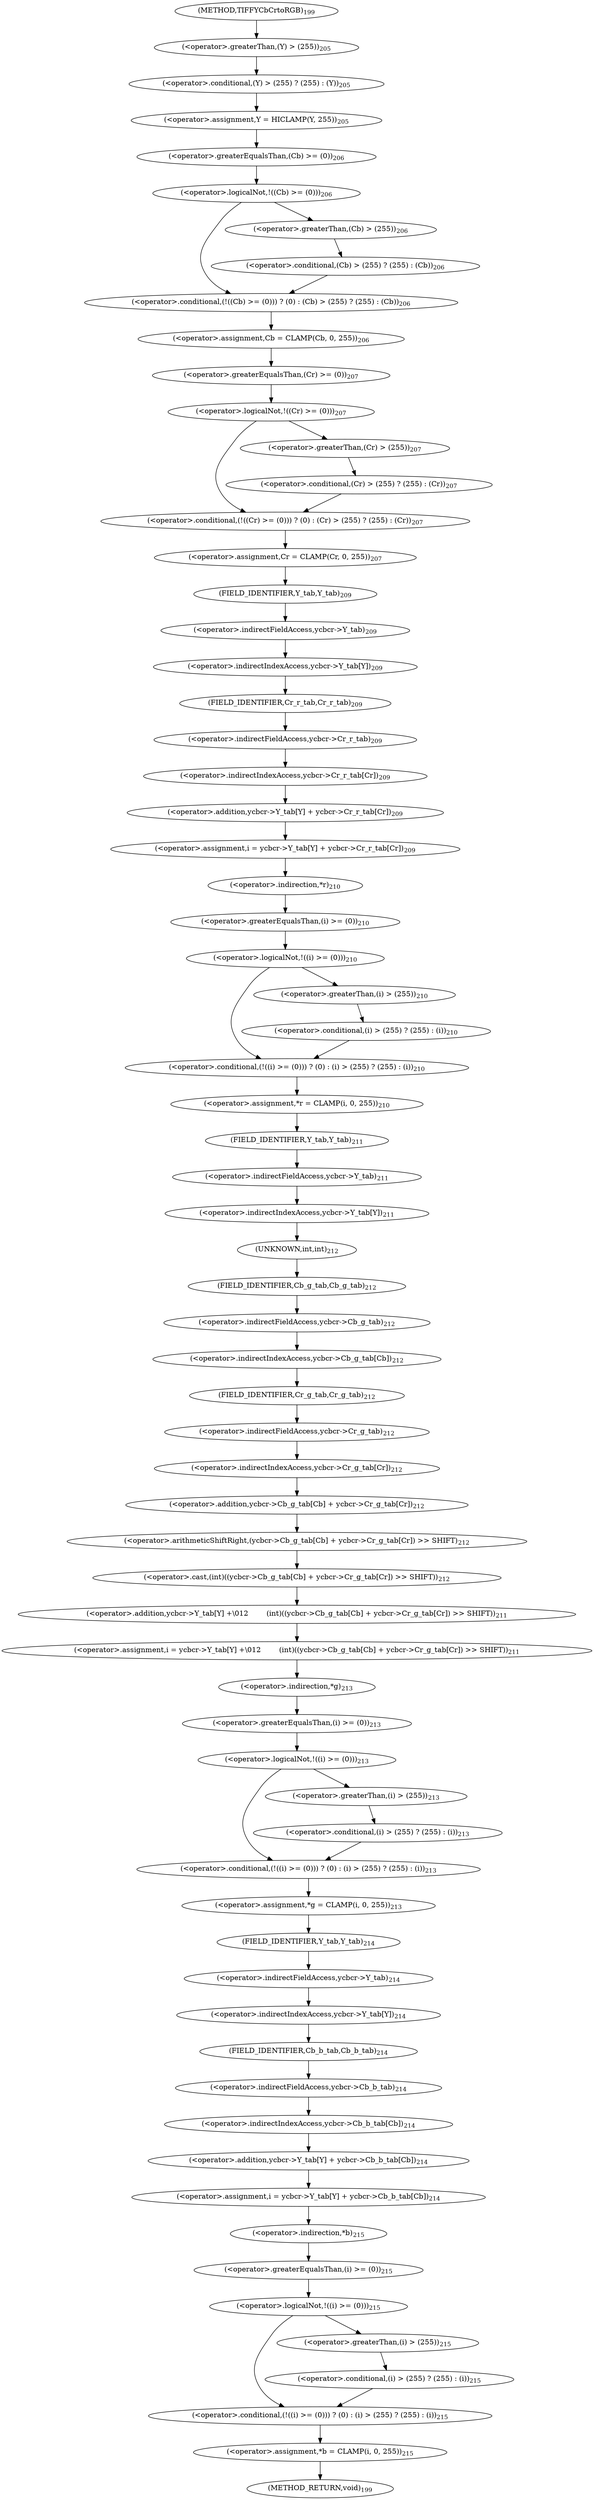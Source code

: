 digraph "TIFFYCbCrtoRGB" {  
"7220" [label = <(&lt;operator&gt;.assignment,Y = HICLAMP(Y, 255))<SUB>205</SUB>> ]
"7228" [label = <(&lt;operator&gt;.assignment,Cb = CLAMP(Cb, 0, 255))<SUB>206</SUB>> ]
"7242" [label = <(&lt;operator&gt;.assignment,Cr = CLAMP(Cr, 0, 255))<SUB>207</SUB>> ]
"7256" [label = <(&lt;operator&gt;.assignment,i = ycbcr-&gt;Y_tab[Y] + ycbcr-&gt;Cr_r_tab[Cr])<SUB>209</SUB>> ]
"7269" [label = <(&lt;operator&gt;.assignment,*r = CLAMP(i, 0, 255))<SUB>210</SUB>> ]
"7284" [label = <(&lt;operator&gt;.assignment,i = ycbcr-&gt;Y_tab[Y] +\012        (int)((ycbcr-&gt;Cb_g_tab[Cb] + ycbcr-&gt;Cr_g_tab[Cr]) &gt;&gt; SHIFT))<SUB>211</SUB>> ]
"7307" [label = <(&lt;operator&gt;.assignment,*g = CLAMP(i, 0, 255))<SUB>213</SUB>> ]
"7322" [label = <(&lt;operator&gt;.assignment,i = ycbcr-&gt;Y_tab[Y] + ycbcr-&gt;Cb_b_tab[Cb])<SUB>214</SUB>> ]
"7335" [label = <(&lt;operator&gt;.assignment,*b = CLAMP(i, 0, 255))<SUB>215</SUB>> ]
"7222" [label = <(&lt;operator&gt;.conditional,(Y) &gt; (255) ? (255) : (Y))<SUB>205</SUB>> ]
"7230" [label = <(&lt;operator&gt;.conditional,(!((Cb) &gt;= (0))) ? (0) : (Cb) &gt; (255) ? (255) : (Cb))<SUB>206</SUB>> ]
"7244" [label = <(&lt;operator&gt;.conditional,(!((Cr) &gt;= (0))) ? (0) : (Cr) &gt; (255) ? (255) : (Cr))<SUB>207</SUB>> ]
"7258" [label = <(&lt;operator&gt;.addition,ycbcr-&gt;Y_tab[Y] + ycbcr-&gt;Cr_r_tab[Cr])<SUB>209</SUB>> ]
"7270" [label = <(&lt;operator&gt;.indirection,*r)<SUB>210</SUB>> ]
"7272" [label = <(&lt;operator&gt;.conditional,(!((i) &gt;= (0))) ? (0) : (i) &gt; (255) ? (255) : (i))<SUB>210</SUB>> ]
"7286" [label = <(&lt;operator&gt;.addition,ycbcr-&gt;Y_tab[Y] +\012        (int)((ycbcr-&gt;Cb_g_tab[Cb] + ycbcr-&gt;Cr_g_tab[Cr]) &gt;&gt; SHIFT))<SUB>211</SUB>> ]
"7308" [label = <(&lt;operator&gt;.indirection,*g)<SUB>213</SUB>> ]
"7310" [label = <(&lt;operator&gt;.conditional,(!((i) &gt;= (0))) ? (0) : (i) &gt; (255) ? (255) : (i))<SUB>213</SUB>> ]
"7324" [label = <(&lt;operator&gt;.addition,ycbcr-&gt;Y_tab[Y] + ycbcr-&gt;Cb_b_tab[Cb])<SUB>214</SUB>> ]
"7336" [label = <(&lt;operator&gt;.indirection,*b)<SUB>215</SUB>> ]
"7338" [label = <(&lt;operator&gt;.conditional,(!((i) &gt;= (0))) ? (0) : (i) &gt; (255) ? (255) : (i))<SUB>215</SUB>> ]
"7223" [label = <(&lt;operator&gt;.greaterThan,(Y) &gt; (255))<SUB>205</SUB>> ]
"7231" [label = <(&lt;operator&gt;.logicalNot,!((Cb) &gt;= (0)))<SUB>206</SUB>> ]
"7236" [label = <(&lt;operator&gt;.conditional,(Cb) &gt; (255) ? (255) : (Cb))<SUB>206</SUB>> ]
"7245" [label = <(&lt;operator&gt;.logicalNot,!((Cr) &gt;= (0)))<SUB>207</SUB>> ]
"7250" [label = <(&lt;operator&gt;.conditional,(Cr) &gt; (255) ? (255) : (Cr))<SUB>207</SUB>> ]
"7259" [label = <(&lt;operator&gt;.indirectIndexAccess,ycbcr-&gt;Y_tab[Y])<SUB>209</SUB>> ]
"7264" [label = <(&lt;operator&gt;.indirectIndexAccess,ycbcr-&gt;Cr_r_tab[Cr])<SUB>209</SUB>> ]
"7273" [label = <(&lt;operator&gt;.logicalNot,!((i) &gt;= (0)))<SUB>210</SUB>> ]
"7278" [label = <(&lt;operator&gt;.conditional,(i) &gt; (255) ? (255) : (i))<SUB>210</SUB>> ]
"7287" [label = <(&lt;operator&gt;.indirectIndexAccess,ycbcr-&gt;Y_tab[Y])<SUB>211</SUB>> ]
"7292" [label = <(&lt;operator&gt;.cast,(int)((ycbcr-&gt;Cb_g_tab[Cb] + ycbcr-&gt;Cr_g_tab[Cr]) &gt;&gt; SHIFT))<SUB>212</SUB>> ]
"7311" [label = <(&lt;operator&gt;.logicalNot,!((i) &gt;= (0)))<SUB>213</SUB>> ]
"7316" [label = <(&lt;operator&gt;.conditional,(i) &gt; (255) ? (255) : (i))<SUB>213</SUB>> ]
"7325" [label = <(&lt;operator&gt;.indirectIndexAccess,ycbcr-&gt;Y_tab[Y])<SUB>214</SUB>> ]
"7330" [label = <(&lt;operator&gt;.indirectIndexAccess,ycbcr-&gt;Cb_b_tab[Cb])<SUB>214</SUB>> ]
"7339" [label = <(&lt;operator&gt;.logicalNot,!((i) &gt;= (0)))<SUB>215</SUB>> ]
"7344" [label = <(&lt;operator&gt;.conditional,(i) &gt; (255) ? (255) : (i))<SUB>215</SUB>> ]
"7232" [label = <(&lt;operator&gt;.greaterEqualsThan,(Cb) &gt;= (0))<SUB>206</SUB>> ]
"7237" [label = <(&lt;operator&gt;.greaterThan,(Cb) &gt; (255))<SUB>206</SUB>> ]
"7246" [label = <(&lt;operator&gt;.greaterEqualsThan,(Cr) &gt;= (0))<SUB>207</SUB>> ]
"7251" [label = <(&lt;operator&gt;.greaterThan,(Cr) &gt; (255))<SUB>207</SUB>> ]
"7260" [label = <(&lt;operator&gt;.indirectFieldAccess,ycbcr-&gt;Y_tab)<SUB>209</SUB>> ]
"7265" [label = <(&lt;operator&gt;.indirectFieldAccess,ycbcr-&gt;Cr_r_tab)<SUB>209</SUB>> ]
"7274" [label = <(&lt;operator&gt;.greaterEqualsThan,(i) &gt;= (0))<SUB>210</SUB>> ]
"7279" [label = <(&lt;operator&gt;.greaterThan,(i) &gt; (255))<SUB>210</SUB>> ]
"7288" [label = <(&lt;operator&gt;.indirectFieldAccess,ycbcr-&gt;Y_tab)<SUB>211</SUB>> ]
"7293" [label = <(UNKNOWN,int,int)<SUB>212</SUB>> ]
"7294" [label = <(&lt;operator&gt;.arithmeticShiftRight,(ycbcr-&gt;Cb_g_tab[Cb] + ycbcr-&gt;Cr_g_tab[Cr]) &gt;&gt; SHIFT)<SUB>212</SUB>> ]
"7312" [label = <(&lt;operator&gt;.greaterEqualsThan,(i) &gt;= (0))<SUB>213</SUB>> ]
"7317" [label = <(&lt;operator&gt;.greaterThan,(i) &gt; (255))<SUB>213</SUB>> ]
"7326" [label = <(&lt;operator&gt;.indirectFieldAccess,ycbcr-&gt;Y_tab)<SUB>214</SUB>> ]
"7331" [label = <(&lt;operator&gt;.indirectFieldAccess,ycbcr-&gt;Cb_b_tab)<SUB>214</SUB>> ]
"7340" [label = <(&lt;operator&gt;.greaterEqualsThan,(i) &gt;= (0))<SUB>215</SUB>> ]
"7345" [label = <(&lt;operator&gt;.greaterThan,(i) &gt; (255))<SUB>215</SUB>> ]
"7262" [label = <(FIELD_IDENTIFIER,Y_tab,Y_tab)<SUB>209</SUB>> ]
"7267" [label = <(FIELD_IDENTIFIER,Cr_r_tab,Cr_r_tab)<SUB>209</SUB>> ]
"7290" [label = <(FIELD_IDENTIFIER,Y_tab,Y_tab)<SUB>211</SUB>> ]
"7295" [label = <(&lt;operator&gt;.addition,ycbcr-&gt;Cb_g_tab[Cb] + ycbcr-&gt;Cr_g_tab[Cr])<SUB>212</SUB>> ]
"7328" [label = <(FIELD_IDENTIFIER,Y_tab,Y_tab)<SUB>214</SUB>> ]
"7333" [label = <(FIELD_IDENTIFIER,Cb_b_tab,Cb_b_tab)<SUB>214</SUB>> ]
"7296" [label = <(&lt;operator&gt;.indirectIndexAccess,ycbcr-&gt;Cb_g_tab[Cb])<SUB>212</SUB>> ]
"7301" [label = <(&lt;operator&gt;.indirectIndexAccess,ycbcr-&gt;Cr_g_tab[Cr])<SUB>212</SUB>> ]
"7297" [label = <(&lt;operator&gt;.indirectFieldAccess,ycbcr-&gt;Cb_g_tab)<SUB>212</SUB>> ]
"7302" [label = <(&lt;operator&gt;.indirectFieldAccess,ycbcr-&gt;Cr_g_tab)<SUB>212</SUB>> ]
"7299" [label = <(FIELD_IDENTIFIER,Cb_g_tab,Cb_g_tab)<SUB>212</SUB>> ]
"7304" [label = <(FIELD_IDENTIFIER,Cr_g_tab,Cr_g_tab)<SUB>212</SUB>> ]
"7210" [label = <(METHOD,TIFFYCbCrtoRGB)<SUB>199</SUB>> ]
"7350" [label = <(METHOD_RETURN,void)<SUB>199</SUB>> ]
  "7220" -> "7232" 
  "7228" -> "7246" 
  "7242" -> "7262" 
  "7256" -> "7270" 
  "7269" -> "7290" 
  "7284" -> "7308" 
  "7307" -> "7328" 
  "7322" -> "7336" 
  "7335" -> "7350" 
  "7222" -> "7220" 
  "7230" -> "7228" 
  "7244" -> "7242" 
  "7258" -> "7256" 
  "7270" -> "7274" 
  "7272" -> "7269" 
  "7286" -> "7284" 
  "7308" -> "7312" 
  "7310" -> "7307" 
  "7324" -> "7322" 
  "7336" -> "7340" 
  "7338" -> "7335" 
  "7223" -> "7222" 
  "7231" -> "7230" 
  "7231" -> "7237" 
  "7236" -> "7230" 
  "7245" -> "7244" 
  "7245" -> "7251" 
  "7250" -> "7244" 
  "7259" -> "7267" 
  "7264" -> "7258" 
  "7273" -> "7272" 
  "7273" -> "7279" 
  "7278" -> "7272" 
  "7287" -> "7293" 
  "7292" -> "7286" 
  "7311" -> "7310" 
  "7311" -> "7317" 
  "7316" -> "7310" 
  "7325" -> "7333" 
  "7330" -> "7324" 
  "7339" -> "7338" 
  "7339" -> "7345" 
  "7344" -> "7338" 
  "7232" -> "7231" 
  "7237" -> "7236" 
  "7246" -> "7245" 
  "7251" -> "7250" 
  "7260" -> "7259" 
  "7265" -> "7264" 
  "7274" -> "7273" 
  "7279" -> "7278" 
  "7288" -> "7287" 
  "7293" -> "7299" 
  "7294" -> "7292" 
  "7312" -> "7311" 
  "7317" -> "7316" 
  "7326" -> "7325" 
  "7331" -> "7330" 
  "7340" -> "7339" 
  "7345" -> "7344" 
  "7262" -> "7260" 
  "7267" -> "7265" 
  "7290" -> "7288" 
  "7295" -> "7294" 
  "7328" -> "7326" 
  "7333" -> "7331" 
  "7296" -> "7304" 
  "7301" -> "7295" 
  "7297" -> "7296" 
  "7302" -> "7301" 
  "7299" -> "7297" 
  "7304" -> "7302" 
  "7210" -> "7223" 
}
